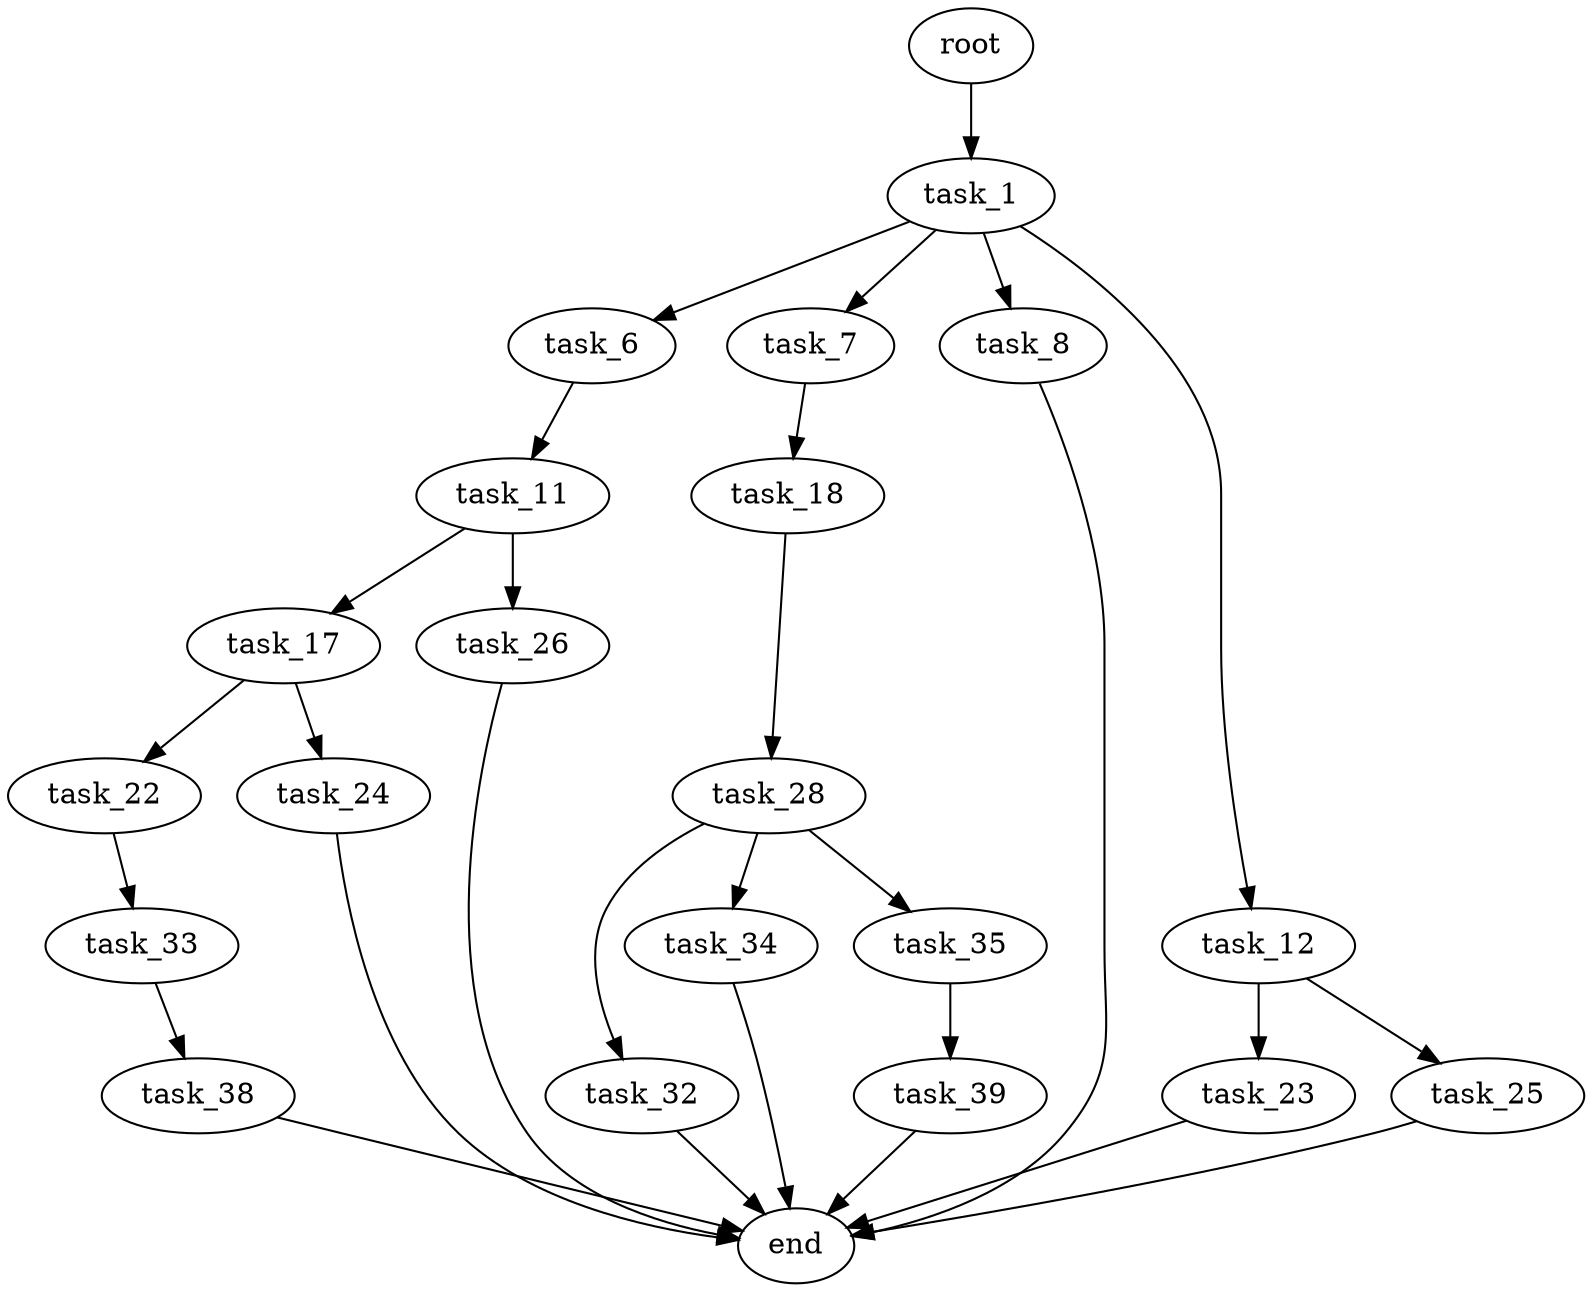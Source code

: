 digraph G {
  root [size="0.000000"];
  task_1 [size="248965758056.000000"];
  task_6 [size="784660460901.000000"];
  task_7 [size="289604222378.000000"];
  task_8 [size="111622876894.000000"];
  task_12 [size="1820753232.000000"];
  task_11 [size="919854908.000000"];
  task_18 [size="392301086848.000000"];
  end [size="0.000000"];
  task_17 [size="6901632157.000000"];
  task_26 [size="1112249346.000000"];
  task_23 [size="6616274032.000000"];
  task_25 [size="68719476736.000000"];
  task_22 [size="285781837016.000000"];
  task_24 [size="134217728000.000000"];
  task_28 [size="199014721264.000000"];
  task_33 [size="572218488409.000000"];
  task_32 [size="12010212508.000000"];
  task_34 [size="169416392683.000000"];
  task_35 [size="134217728000.000000"];
  task_38 [size="594107400013.000000"];
  task_39 [size="9421283464.000000"];

  root -> task_1 [size="1.000000"];
  task_1 -> task_6 [size="838860800.000000"];
  task_1 -> task_7 [size="838860800.000000"];
  task_1 -> task_8 [size="838860800.000000"];
  task_1 -> task_12 [size="838860800.000000"];
  task_6 -> task_11 [size="838860800.000000"];
  task_7 -> task_18 [size="209715200.000000"];
  task_8 -> end [size="1.000000"];
  task_12 -> task_23 [size="134217728.000000"];
  task_12 -> task_25 [size="134217728.000000"];
  task_11 -> task_17 [size="33554432.000000"];
  task_11 -> task_26 [size="33554432.000000"];
  task_18 -> task_28 [size="411041792.000000"];
  task_17 -> task_22 [size="209715200.000000"];
  task_17 -> task_24 [size="209715200.000000"];
  task_26 -> end [size="1.000000"];
  task_23 -> end [size="1.000000"];
  task_25 -> end [size="1.000000"];
  task_22 -> task_33 [size="411041792.000000"];
  task_24 -> end [size="1.000000"];
  task_28 -> task_32 [size="411041792.000000"];
  task_28 -> task_34 [size="411041792.000000"];
  task_28 -> task_35 [size="411041792.000000"];
  task_33 -> task_38 [size="679477248.000000"];
  task_32 -> end [size="1.000000"];
  task_34 -> end [size="1.000000"];
  task_35 -> task_39 [size="209715200.000000"];
  task_38 -> end [size="1.000000"];
  task_39 -> end [size="1.000000"];
}
